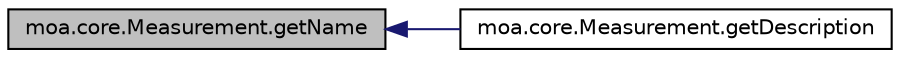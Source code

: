 digraph G
{
  edge [fontname="Helvetica",fontsize="10",labelfontname="Helvetica",labelfontsize="10"];
  node [fontname="Helvetica",fontsize="10",shape=record];
  rankdir=LR;
  Node1 [label="moa.core.Measurement.getName",height=0.2,width=0.4,color="black", fillcolor="grey75", style="filled" fontcolor="black"];
  Node1 -> Node2 [dir=back,color="midnightblue",fontsize="10",style="solid",fontname="Helvetica"];
  Node2 [label="moa.core.Measurement.getDescription",height=0.2,width=0.4,color="black", fillcolor="white", style="filled",URL="$classmoa_1_1core_1_1Measurement.html#a68a6bdb503cc16f138766f7ba6bd068c",tooltip="Returns a string representation of this object."];
}
